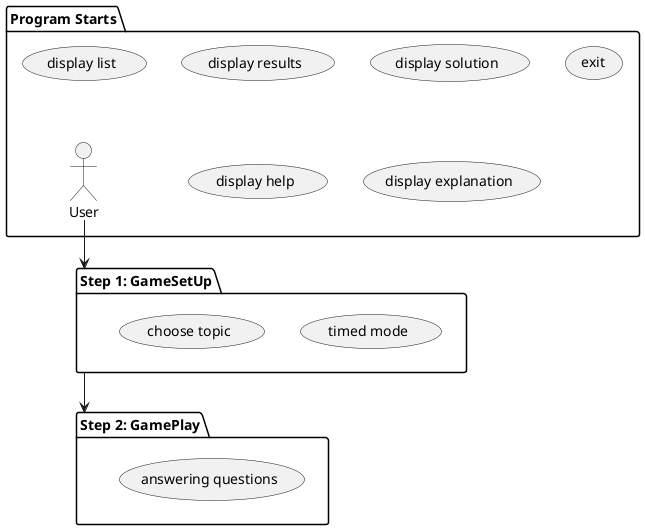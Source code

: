 @startuml

left to right direction
top to bottom direction

package "Program Starts" as AnyUserCommands {
    actor User
    (display results)
    (display solution)
    (exit)
    (display help)
    (display list) -[hidden]- User
    (display explanation)
}

package "Step 1: GameSetUp" as SetUp {
    (timed mode)
    (choose topic)
}
package "Step 2: GamePlay" as GamePlay {
    (answering questions)
}

User --> SetUp
SetUp --> GamePlay

@enduml